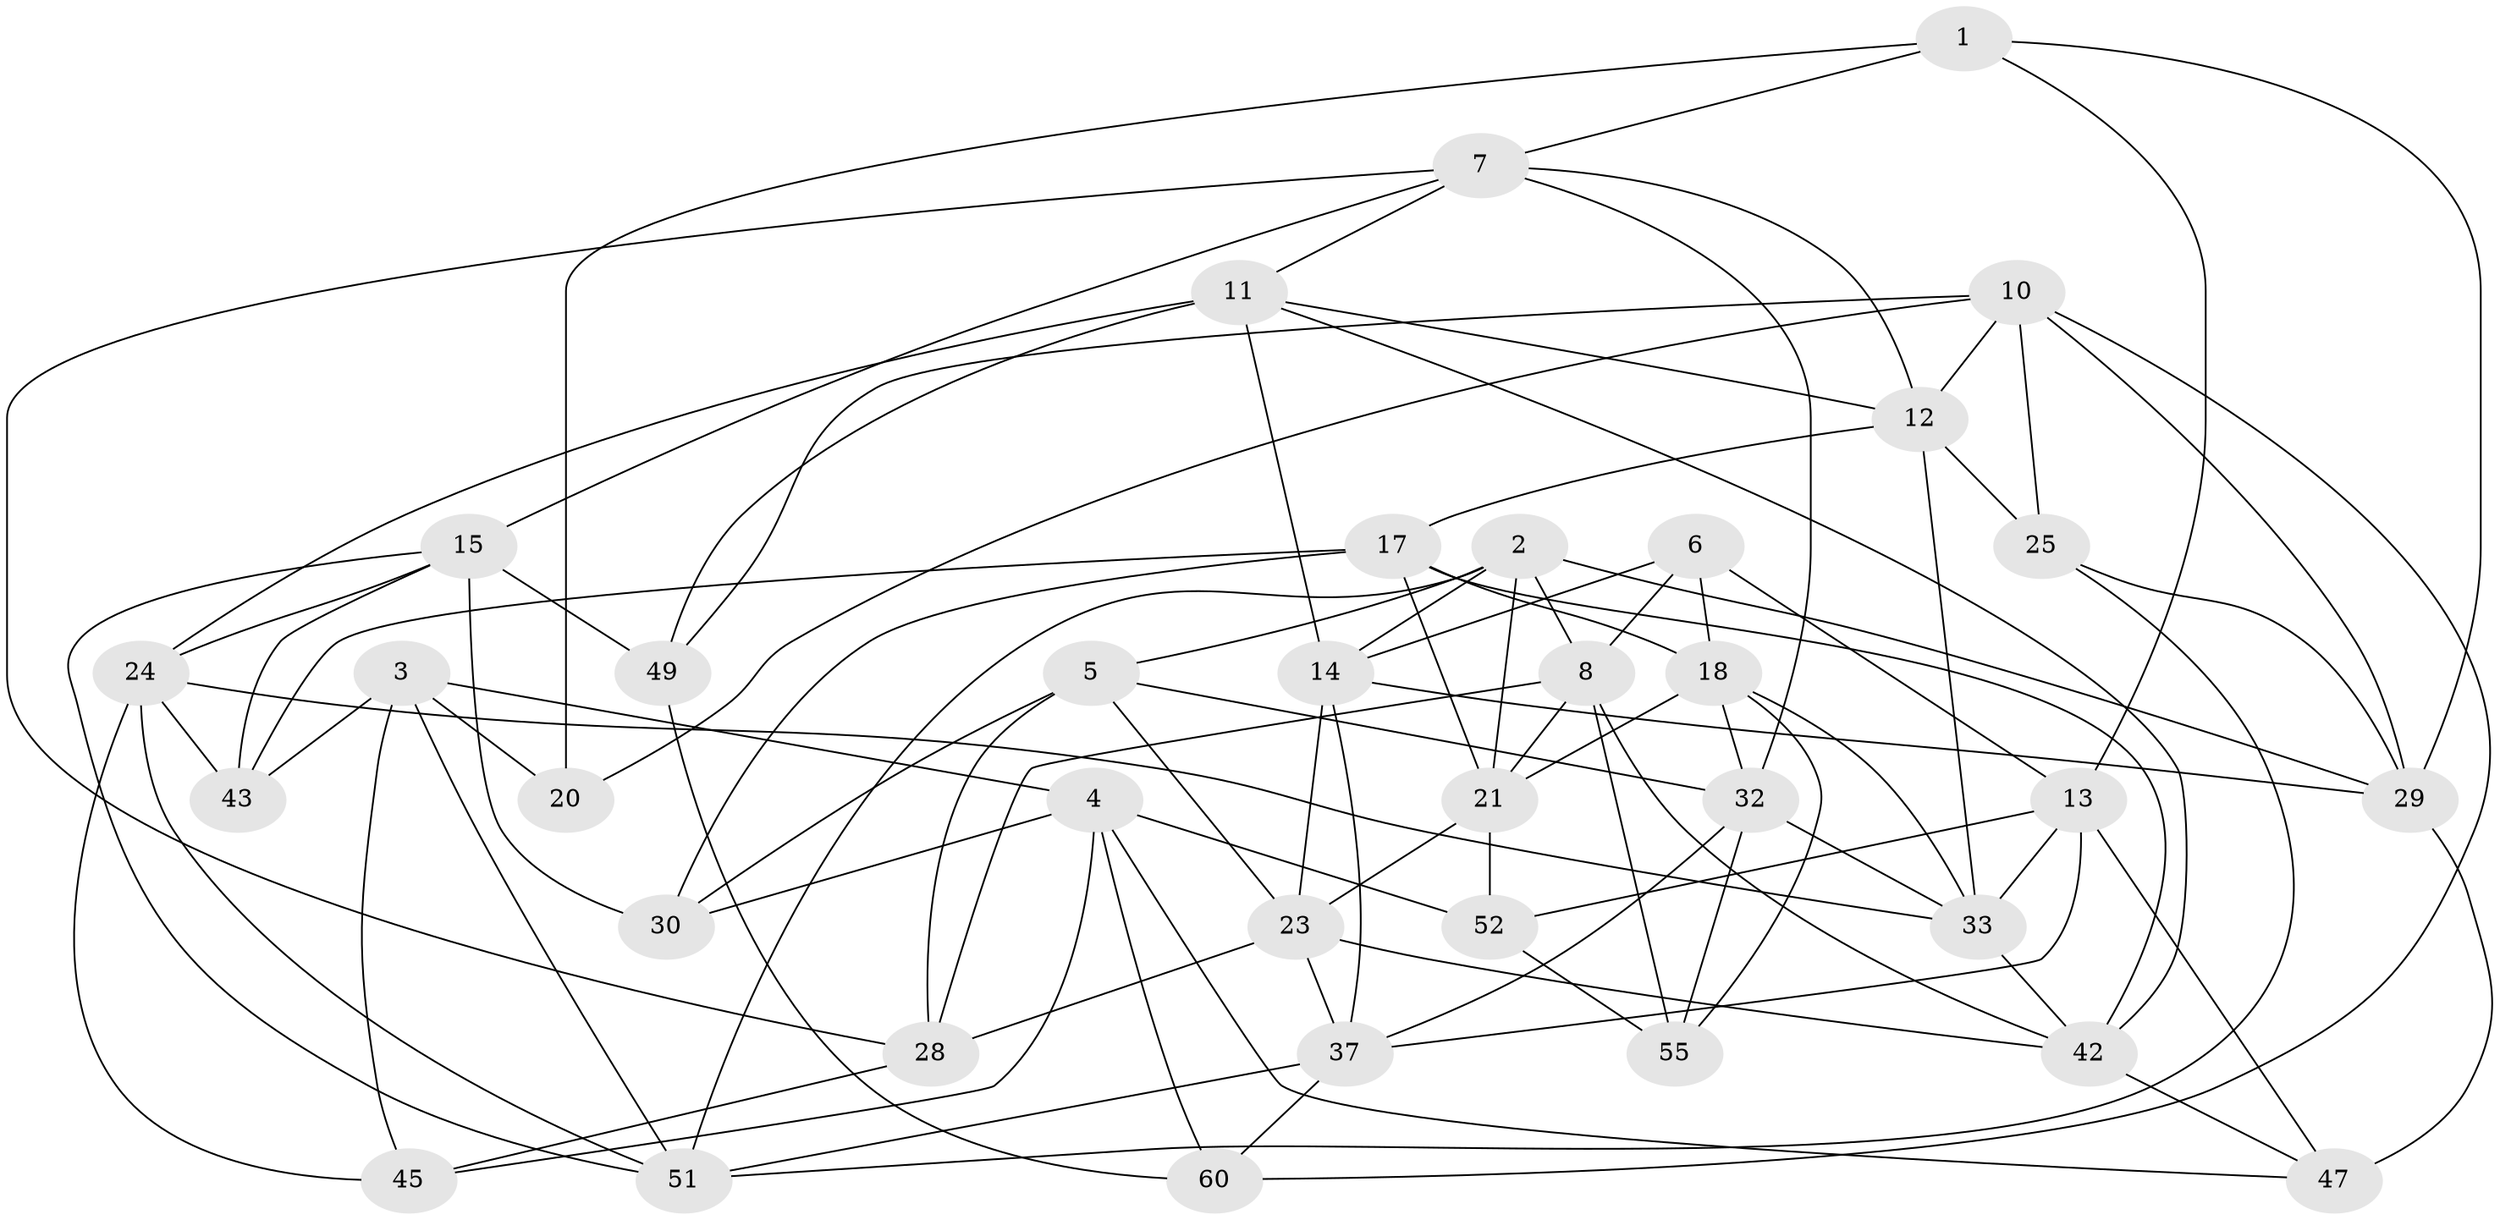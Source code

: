 // Generated by graph-tools (version 1.1) at 2025/24/03/03/25 07:24:22]
// undirected, 36 vertices, 94 edges
graph export_dot {
graph [start="1"]
  node [color=gray90,style=filled];
  1;
  2 [super="+41"];
  3 [super="+31"];
  4 [super="+22"];
  5 [super="+40"];
  6;
  7 [super="+9"];
  8 [super="+53"];
  10 [super="+16"];
  11 [super="+36"];
  12 [super="+26"];
  13 [super="+44"];
  14 [super="+19"];
  15 [super="+58"];
  17 [super="+27"];
  18 [super="+39"];
  20;
  21 [super="+34"];
  23 [super="+46"];
  24 [super="+59"];
  25;
  28 [super="+48"];
  29 [super="+38"];
  30;
  32 [super="+35"];
  33 [super="+50"];
  37 [super="+57"];
  42 [super="+56"];
  43;
  45;
  47;
  49;
  51 [super="+54"];
  52;
  55;
  60;
  1 -- 13;
  1 -- 29;
  1 -- 20;
  1 -- 7;
  2 -- 51;
  2 -- 21;
  2 -- 14;
  2 -- 8;
  2 -- 5;
  2 -- 29;
  3 -- 20 [weight=2];
  3 -- 45;
  3 -- 51;
  3 -- 43;
  3 -- 4;
  4 -- 60;
  4 -- 47;
  4 -- 52;
  4 -- 45;
  4 -- 30;
  5 -- 28 [weight=2];
  5 -- 23;
  5 -- 30;
  5 -- 32;
  6 -- 13;
  6 -- 18;
  6 -- 8;
  6 -- 14;
  7 -- 12;
  7 -- 28;
  7 -- 15;
  7 -- 32;
  7 -- 11;
  8 -- 55;
  8 -- 42;
  8 -- 21;
  8 -- 28;
  10 -- 29;
  10 -- 25;
  10 -- 20;
  10 -- 49;
  10 -- 12;
  10 -- 60;
  11 -- 42;
  11 -- 24;
  11 -- 49;
  11 -- 12;
  11 -- 14;
  12 -- 25;
  12 -- 33;
  12 -- 17;
  13 -- 52;
  13 -- 47;
  13 -- 37;
  13 -- 33;
  14 -- 29;
  14 -- 37;
  14 -- 23;
  15 -- 43;
  15 -- 30;
  15 -- 24;
  15 -- 49;
  15 -- 51;
  17 -- 42;
  17 -- 30;
  17 -- 43;
  17 -- 18;
  17 -- 21;
  18 -- 55;
  18 -- 32;
  18 -- 33;
  18 -- 21;
  21 -- 52;
  21 -- 23;
  23 -- 28;
  23 -- 37;
  23 -- 42;
  24 -- 33;
  24 -- 51;
  24 -- 43;
  24 -- 45;
  25 -- 51;
  25 -- 29;
  28 -- 45;
  29 -- 47;
  32 -- 37;
  32 -- 55;
  32 -- 33;
  33 -- 42;
  37 -- 51;
  37 -- 60;
  42 -- 47;
  49 -- 60;
  52 -- 55;
}
